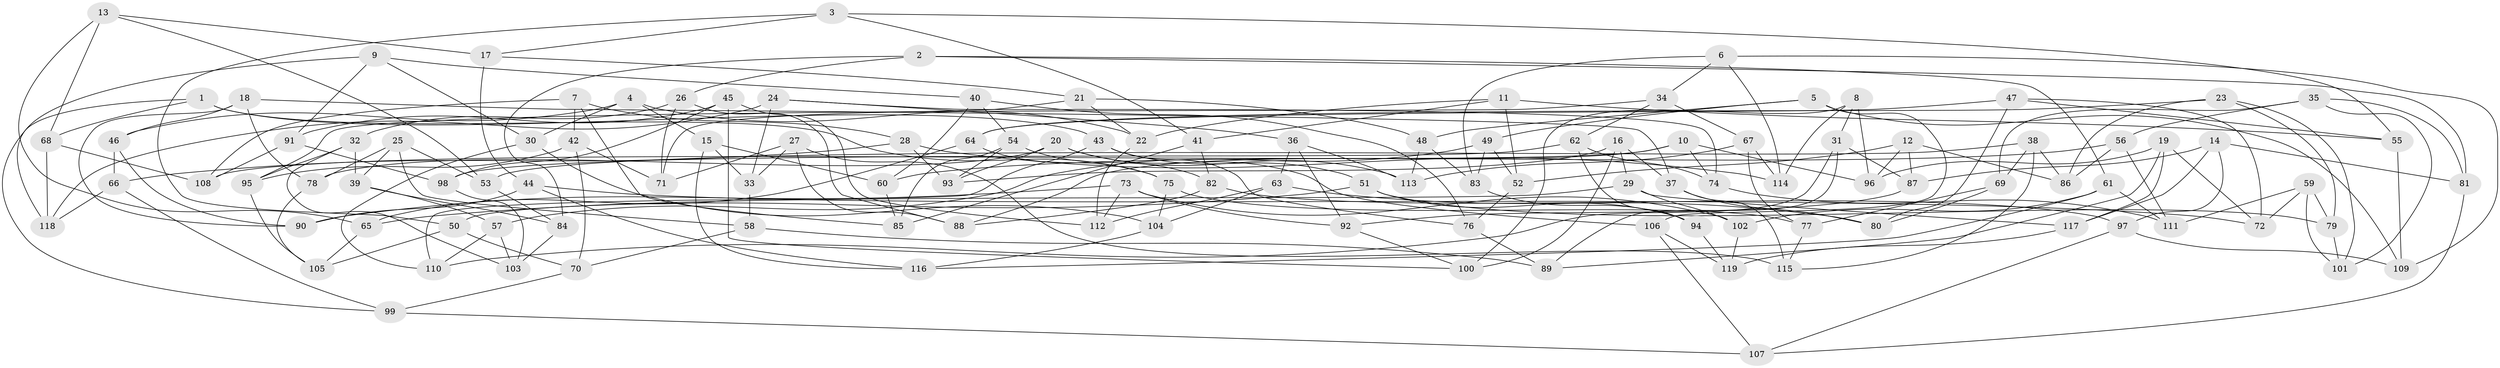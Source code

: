 // Generated by graph-tools (version 1.1) at 2025/50/03/09/25 03:50:43]
// undirected, 119 vertices, 238 edges
graph export_dot {
graph [start="1"]
  node [color=gray90,style=filled];
  1;
  2;
  3;
  4;
  5;
  6;
  7;
  8;
  9;
  10;
  11;
  12;
  13;
  14;
  15;
  16;
  17;
  18;
  19;
  20;
  21;
  22;
  23;
  24;
  25;
  26;
  27;
  28;
  29;
  30;
  31;
  32;
  33;
  34;
  35;
  36;
  37;
  38;
  39;
  40;
  41;
  42;
  43;
  44;
  45;
  46;
  47;
  48;
  49;
  50;
  51;
  52;
  53;
  54;
  55;
  56;
  57;
  58;
  59;
  60;
  61;
  62;
  63;
  64;
  65;
  66;
  67;
  68;
  69;
  70;
  71;
  72;
  73;
  74;
  75;
  76;
  77;
  78;
  79;
  80;
  81;
  82;
  83;
  84;
  85;
  86;
  87;
  88;
  89;
  90;
  91;
  92;
  93;
  94;
  95;
  96;
  97;
  98;
  99;
  100;
  101;
  102;
  103;
  104;
  105;
  106;
  107;
  108;
  109;
  110;
  111;
  112;
  113;
  114;
  115;
  116;
  117;
  118;
  119;
  1 -- 68;
  1 -- 99;
  1 -- 75;
  1 -- 43;
  2 -- 84;
  2 -- 81;
  2 -- 61;
  2 -- 26;
  3 -- 50;
  3 -- 55;
  3 -- 41;
  3 -- 17;
  4 -- 22;
  4 -- 30;
  4 -- 46;
  4 -- 15;
  5 -- 49;
  5 -- 48;
  5 -- 106;
  5 -- 109;
  6 -- 109;
  6 -- 114;
  6 -- 34;
  6 -- 83;
  7 -- 85;
  7 -- 42;
  7 -- 28;
  7 -- 108;
  8 -- 96;
  8 -- 31;
  8 -- 114;
  8 -- 100;
  9 -- 91;
  9 -- 30;
  9 -- 40;
  9 -- 118;
  10 -- 88;
  10 -- 96;
  10 -- 74;
  10 -- 108;
  11 -- 41;
  11 -- 55;
  11 -- 52;
  11 -- 22;
  12 -- 52;
  12 -- 87;
  12 -- 86;
  12 -- 96;
  13 -- 65;
  13 -- 17;
  13 -- 68;
  13 -- 53;
  14 -- 97;
  14 -- 81;
  14 -- 87;
  14 -- 117;
  15 -- 33;
  15 -- 116;
  15 -- 60;
  16 -- 93;
  16 -- 37;
  16 -- 100;
  16 -- 29;
  17 -- 44;
  17 -- 21;
  18 -- 37;
  18 -- 46;
  18 -- 78;
  18 -- 90;
  19 -- 117;
  19 -- 89;
  19 -- 96;
  19 -- 72;
  20 -- 113;
  20 -- 78;
  20 -- 106;
  20 -- 93;
  21 -- 22;
  21 -- 48;
  21 -- 71;
  22 -- 112;
  23 -- 86;
  23 -- 64;
  23 -- 79;
  23 -- 101;
  24 -- 33;
  24 -- 36;
  24 -- 74;
  24 -- 118;
  25 -- 53;
  25 -- 78;
  25 -- 58;
  25 -- 39;
  26 -- 88;
  26 -- 32;
  26 -- 71;
  27 -- 33;
  27 -- 115;
  27 -- 88;
  27 -- 71;
  28 -- 93;
  28 -- 66;
  28 -- 114;
  29 -- 102;
  29 -- 50;
  29 -- 117;
  30 -- 104;
  30 -- 110;
  31 -- 110;
  31 -- 87;
  31 -- 89;
  32 -- 103;
  32 -- 39;
  32 -- 95;
  33 -- 58;
  34 -- 95;
  34 -- 62;
  34 -- 67;
  35 -- 101;
  35 -- 56;
  35 -- 69;
  35 -- 81;
  36 -- 113;
  36 -- 63;
  36 -- 92;
  37 -- 115;
  37 -- 80;
  38 -- 53;
  38 -- 69;
  38 -- 115;
  38 -- 86;
  39 -- 84;
  39 -- 57;
  40 -- 76;
  40 -- 54;
  40 -- 60;
  41 -- 85;
  41 -- 82;
  42 -- 95;
  42 -- 70;
  42 -- 71;
  43 -- 76;
  43 -- 51;
  43 -- 110;
  44 -- 90;
  44 -- 116;
  44 -- 72;
  45 -- 98;
  45 -- 100;
  45 -- 91;
  45 -- 112;
  46 -- 90;
  46 -- 66;
  47 -- 72;
  47 -- 64;
  47 -- 80;
  47 -- 55;
  48 -- 83;
  48 -- 113;
  49 -- 83;
  49 -- 52;
  49 -- 57;
  50 -- 70;
  50 -- 105;
  51 -- 65;
  51 -- 94;
  51 -- 79;
  52 -- 76;
  53 -- 84;
  54 -- 85;
  54 -- 93;
  54 -- 82;
  55 -- 109;
  56 -- 111;
  56 -- 86;
  56 -- 60;
  57 -- 110;
  57 -- 103;
  58 -- 89;
  58 -- 70;
  59 -- 79;
  59 -- 72;
  59 -- 101;
  59 -- 111;
  60 -- 85;
  61 -- 116;
  61 -- 111;
  61 -- 102;
  62 -- 94;
  62 -- 98;
  62 -- 74;
  63 -- 80;
  63 -- 112;
  63 -- 104;
  64 -- 75;
  64 -- 65;
  65 -- 105;
  66 -- 99;
  66 -- 118;
  67 -- 77;
  67 -- 114;
  67 -- 113;
  68 -- 118;
  68 -- 108;
  69 -- 77;
  69 -- 80;
  70 -- 99;
  73 -- 102;
  73 -- 90;
  73 -- 92;
  73 -- 112;
  74 -- 111;
  75 -- 104;
  75 -- 77;
  76 -- 89;
  77 -- 115;
  78 -- 105;
  79 -- 101;
  81 -- 107;
  82 -- 97;
  82 -- 88;
  83 -- 94;
  84 -- 103;
  87 -- 92;
  91 -- 98;
  91 -- 108;
  92 -- 100;
  94 -- 119;
  95 -- 105;
  97 -- 107;
  97 -- 109;
  98 -- 103;
  99 -- 107;
  102 -- 119;
  104 -- 116;
  106 -- 119;
  106 -- 107;
  117 -- 119;
}
